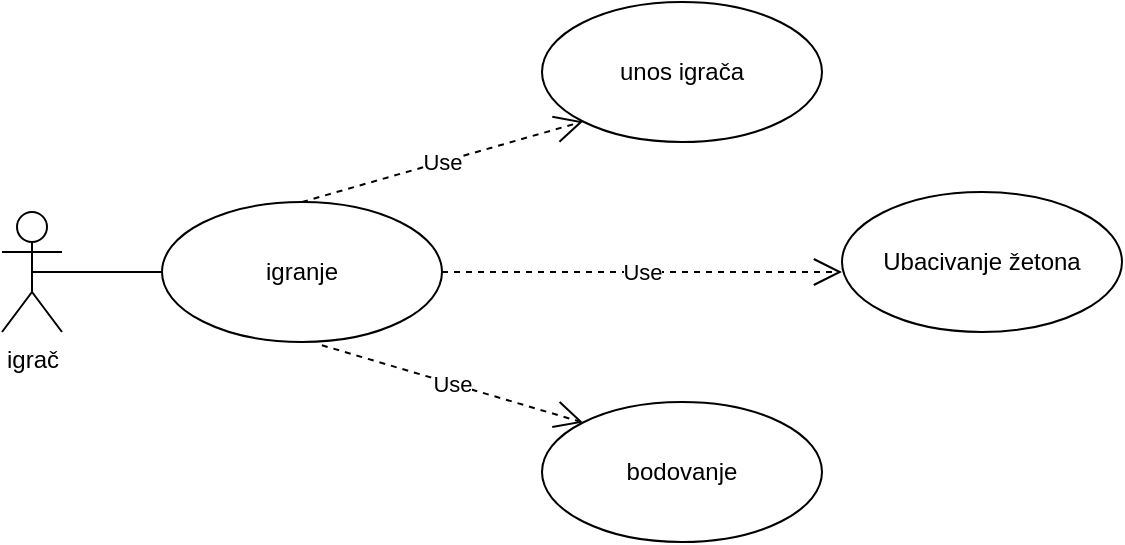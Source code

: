 <mxfile version="14.2.4" type="github" pages="5">
  <diagram id="Dv5o3WuPdHJ-4Mab7qom" name="UseCase:igranje connect 4">
    <mxGraphModel dx="1038" dy="585" grid="1" gridSize="10" guides="1" tooltips="1" connect="1" arrows="1" fold="1" page="1" pageScale="1" pageWidth="827" pageHeight="1169" math="0" shadow="0">
      <root>
        <mxCell id="0" />
        <mxCell id="1" parent="0" />
        <mxCell id="OXHmr7JrFFc4HPLkhsDo-1" value="igrač" style="shape=umlActor;verticalLabelPosition=bottom;verticalAlign=top;html=1;" parent="1" vertex="1">
          <mxGeometry x="50" y="185" width="30" height="60" as="geometry" />
        </mxCell>
        <mxCell id="OXHmr7JrFFc4HPLkhsDo-2" value="igranje" style="ellipse;whiteSpace=wrap;html=1;" parent="1" vertex="1">
          <mxGeometry x="130" y="180" width="140" height="70" as="geometry" />
        </mxCell>
        <mxCell id="OXHmr7JrFFc4HPLkhsDo-6" value="" style="endArrow=none;html=1;entryX=0;entryY=0.5;entryDx=0;entryDy=0;exitX=0.5;exitY=0.5;exitDx=0;exitDy=0;exitPerimeter=0;" parent="1" source="OXHmr7JrFFc4HPLkhsDo-1" target="OXHmr7JrFFc4HPLkhsDo-2" edge="1">
          <mxGeometry width="50" height="50" relative="1" as="geometry">
            <mxPoint x="70" y="220" as="sourcePoint" />
            <mxPoint x="120" y="170" as="targetPoint" />
          </mxGeometry>
        </mxCell>
        <mxCell id="OXHmr7JrFFc4HPLkhsDo-7" value="unos igrača" style="ellipse;whiteSpace=wrap;html=1;" parent="1" vertex="1">
          <mxGeometry x="320" y="80" width="140" height="70" as="geometry" />
        </mxCell>
        <mxCell id="OXHmr7JrFFc4HPLkhsDo-11" value="bodovanje" style="ellipse;whiteSpace=wrap;html=1;" parent="1" vertex="1">
          <mxGeometry x="320" y="280" width="140" height="70" as="geometry" />
        </mxCell>
        <mxCell id="OXHmr7JrFFc4HPLkhsDo-17" value="Use" style="endArrow=open;endSize=12;dashed=1;html=1;exitX=0.5;exitY=0;exitDx=0;exitDy=0;entryX=0;entryY=1;entryDx=0;entryDy=0;" parent="1" source="OXHmr7JrFFc4HPLkhsDo-2" target="OXHmr7JrFFc4HPLkhsDo-7" edge="1">
          <mxGeometry width="160" relative="1" as="geometry">
            <mxPoint x="200" y="144.5" as="sourcePoint" />
            <mxPoint x="360" y="144.5" as="targetPoint" />
          </mxGeometry>
        </mxCell>
        <mxCell id="OXHmr7JrFFc4HPLkhsDo-19" value="Use" style="endArrow=open;endSize=12;dashed=1;html=1;exitX=1;exitY=0.5;exitDx=0;exitDy=0;" parent="1" source="OXHmr7JrFFc4HPLkhsDo-2" edge="1">
          <mxGeometry width="160" relative="1" as="geometry">
            <mxPoint x="254" y="190" as="sourcePoint" />
            <mxPoint x="470" y="215" as="targetPoint" />
          </mxGeometry>
        </mxCell>
        <mxCell id="OXHmr7JrFFc4HPLkhsDo-20" value="Use" style="endArrow=open;endSize=12;dashed=1;html=1;exitX=0.571;exitY=1.023;exitDx=0;exitDy=0;exitPerimeter=0;entryX=0;entryY=0;entryDx=0;entryDy=0;" parent="1" source="OXHmr7JrFFc4HPLkhsDo-2" target="OXHmr7JrFFc4HPLkhsDo-11" edge="1">
          <mxGeometry width="160" relative="1" as="geometry">
            <mxPoint x="160" y="310" as="sourcePoint" />
            <mxPoint x="320" y="310" as="targetPoint" />
          </mxGeometry>
        </mxCell>
        <mxCell id="qtOk7Xe0mRXEfNL8aZre-1" value="Ubacivanje žetona" style="ellipse;whiteSpace=wrap;html=1;" parent="1" vertex="1">
          <mxGeometry x="470" y="175" width="140" height="70" as="geometry" />
        </mxCell>
      </root>
    </mxGraphModel>
  </diagram>
  <diagram id="3t8HidUZYK7G7I2xii8V" name="Activity: unos igrača">
    <mxGraphModel dx="1038" dy="585" grid="1" gridSize="10" guides="1" tooltips="1" connect="1" arrows="1" fold="1" page="1" pageScale="1" pageWidth="827" pageHeight="1169" math="0" shadow="0">
      <root>
        <mxCell id="mmzD2WWarZpLvol7dtI_-0" />
        <mxCell id="mmzD2WWarZpLvol7dtI_-1" parent="mmzD2WWarZpLvol7dtI_-0" />
        <mxCell id="mmzD2WWarZpLvol7dtI_-3" value="Sustav prikaže unos imena igrača 1 i igrača 2" style="rounded=1;whiteSpace=wrap;html=1;arcSize=40;fontColor=#000000;fillColor=#ffffc0;strokeColor=#ff0000;" parent="mmzD2WWarZpLvol7dtI_-1" vertex="1">
          <mxGeometry x="65" y="120" width="120" height="40" as="geometry" />
        </mxCell>
        <mxCell id="mmzD2WWarZpLvol7dtI_-4" value="" style="edgeStyle=orthogonalEdgeStyle;html=1;verticalAlign=bottom;endArrow=open;endSize=8;strokeColor=#ff0000;entryX=0.5;entryY=0;entryDx=0;entryDy=0;" parent="mmzD2WWarZpLvol7dtI_-1" source="mmzD2WWarZpLvol7dtI_-3" target="mmzD2WWarZpLvol7dtI_-7" edge="1">
          <mxGeometry relative="1" as="geometry">
            <mxPoint x="125" y="220" as="targetPoint" />
          </mxGeometry>
        </mxCell>
        <mxCell id="mmzD2WWarZpLvol7dtI_-5" value="" style="ellipse;html=1;shape=startState;fillColor=#000000;strokeColor=#ff0000;" parent="mmzD2WWarZpLvol7dtI_-1" vertex="1">
          <mxGeometry x="110" y="20" width="30" height="30" as="geometry" />
        </mxCell>
        <mxCell id="mmzD2WWarZpLvol7dtI_-6" value="" style="edgeStyle=orthogonalEdgeStyle;html=1;verticalAlign=bottom;endArrow=open;endSize=8;strokeColor=#ff0000;entryX=0.5;entryY=0;entryDx=0;entryDy=0;" parent="mmzD2WWarZpLvol7dtI_-1" source="mmzD2WWarZpLvol7dtI_-5" target="mmzD2WWarZpLvol7dtI_-3" edge="1">
          <mxGeometry relative="1" as="geometry">
            <mxPoint x="125" y="110" as="targetPoint" />
          </mxGeometry>
        </mxCell>
        <mxCell id="mmzD2WWarZpLvol7dtI_-7" value="Igrači unesu imena" style="rounded=1;whiteSpace=wrap;html=1;arcSize=40;fontColor=#000000;fillColor=#ffffc0;strokeColor=#ff0000;" parent="mmzD2WWarZpLvol7dtI_-1" vertex="1">
          <mxGeometry x="65" y="230" width="120" height="40" as="geometry" />
        </mxCell>
        <mxCell id="mmzD2WWarZpLvol7dtI_-8" value="" style="edgeStyle=orthogonalEdgeStyle;html=1;verticalAlign=bottom;endArrow=open;endSize=8;strokeColor=#ff0000;entryX=0.5;entryY=0;entryDx=0;entryDy=0;" parent="mmzD2WWarZpLvol7dtI_-1" source="mmzD2WWarZpLvol7dtI_-7" target="mmzD2WWarZpLvol7dtI_-9" edge="1">
          <mxGeometry relative="1" as="geometry">
            <mxPoint x="125" y="330" as="targetPoint" />
          </mxGeometry>
        </mxCell>
        <mxCell id="mmzD2WWarZpLvol7dtI_-9" value="Sustav provjeri valjanost imena" style="rounded=1;whiteSpace=wrap;html=1;arcSize=40;fontColor=#000000;fillColor=#ffffc0;strokeColor=#ff0000;" parent="mmzD2WWarZpLvol7dtI_-1" vertex="1">
          <mxGeometry x="65" y="340" width="120" height="40" as="geometry" />
        </mxCell>
        <mxCell id="mmzD2WWarZpLvol7dtI_-10" value="" style="edgeStyle=orthogonalEdgeStyle;html=1;verticalAlign=bottom;endArrow=open;endSize=8;strokeColor=#ff0000;entryX=0.5;entryY=0;entryDx=0;entryDy=0;" parent="mmzD2WWarZpLvol7dtI_-1" source="mmzD2WWarZpLvol7dtI_-9" target="mmzD2WWarZpLvol7dtI_-11" edge="1">
          <mxGeometry relative="1" as="geometry">
            <mxPoint x="125" y="440" as="targetPoint" />
          </mxGeometry>
        </mxCell>
        <mxCell id="mmzD2WWarZpLvol7dtI_-11" value="Valjana imena" style="rhombus;whiteSpace=wrap;html=1;fillColor=#ffffc0;strokeColor=#ff0000;" parent="mmzD2WWarZpLvol7dtI_-1" vertex="1">
          <mxGeometry x="85" y="460" width="80" height="40" as="geometry" />
        </mxCell>
        <mxCell id="mmzD2WWarZpLvol7dtI_-12" value="ne" style="edgeStyle=orthogonalEdgeStyle;html=1;align=left;verticalAlign=bottom;endArrow=open;endSize=8;strokeColor=#ff0000;entryX=1;entryY=0.5;entryDx=0;entryDy=0;" parent="mmzD2WWarZpLvol7dtI_-1" source="mmzD2WWarZpLvol7dtI_-11" target="mmzD2WWarZpLvol7dtI_-3" edge="1">
          <mxGeometry x="-1" relative="1" as="geometry">
            <mxPoint x="230" y="140" as="targetPoint" />
            <Array as="points">
              <mxPoint x="220" y="480" />
              <mxPoint x="220" y="140" />
            </Array>
          </mxGeometry>
        </mxCell>
        <mxCell id="mmzD2WWarZpLvol7dtI_-13" value="da" style="edgeStyle=orthogonalEdgeStyle;html=1;align=left;verticalAlign=top;endArrow=open;endSize=8;strokeColor=#ff0000;entryX=0.5;entryY=0;entryDx=0;entryDy=0;" parent="mmzD2WWarZpLvol7dtI_-1" source="mmzD2WWarZpLvol7dtI_-11" target="mmzD2WWarZpLvol7dtI_-14" edge="1">
          <mxGeometry x="-1" relative="1" as="geometry">
            <mxPoint x="120" y="560" as="targetPoint" />
          </mxGeometry>
        </mxCell>
        <mxCell id="mmzD2WWarZpLvol7dtI_-14" value="Sustav postavi igrače" style="rounded=1;whiteSpace=wrap;html=1;arcSize=40;fontColor=#000000;fillColor=#ffffc0;strokeColor=#ff0000;" parent="mmzD2WWarZpLvol7dtI_-1" vertex="1">
          <mxGeometry x="65" y="570" width="120" height="40" as="geometry" />
        </mxCell>
        <mxCell id="mmzD2WWarZpLvol7dtI_-15" value="" style="edgeStyle=orthogonalEdgeStyle;html=1;verticalAlign=bottom;endArrow=open;endSize=8;strokeColor=#ff0000;entryX=0.5;entryY=0;entryDx=0;entryDy=0;" parent="mmzD2WWarZpLvol7dtI_-1" source="mmzD2WWarZpLvol7dtI_-14" target="mmzD2WWarZpLvol7dtI_-16" edge="1">
          <mxGeometry relative="1" as="geometry">
            <mxPoint x="120" y="670" as="targetPoint" />
          </mxGeometry>
        </mxCell>
        <mxCell id="mmzD2WWarZpLvol7dtI_-16" value="" style="ellipse;html=1;shape=endState;fillColor=#000000;strokeColor=#ff0000;" parent="mmzD2WWarZpLvol7dtI_-1" vertex="1">
          <mxGeometry x="110" y="670" width="30" height="30" as="geometry" />
        </mxCell>
      </root>
    </mxGraphModel>
  </diagram>
  <diagram id="w79UpYeU1hFFh39leK5G" name="Activity: igranje connect 4">
    <mxGraphModel dx="1038" dy="585" grid="1" gridSize="10" guides="1" tooltips="1" connect="1" arrows="1" fold="1" page="1" pageScale="1" pageWidth="827" pageHeight="1169" math="0" shadow="0">
      <root>
        <mxCell id="wQ2KYIGQ5K3jvEPLGwNG-0" />
        <mxCell id="wQ2KYIGQ5K3jvEPLGwNG-1" parent="wQ2KYIGQ5K3jvEPLGwNG-0" />
        <mxCell id="qsF1L6x4BBJNtRPo1T-T-0" value="" style="ellipse;html=1;shape=startState;fillColor=#000000;strokeColor=#ff0000;" parent="wQ2KYIGQ5K3jvEPLGwNG-1" vertex="1">
          <mxGeometry x="200" y="40" width="30" height="30" as="geometry" />
        </mxCell>
        <mxCell id="qsF1L6x4BBJNtRPo1T-T-1" value="" style="edgeStyle=orthogonalEdgeStyle;html=1;verticalAlign=bottom;endArrow=open;endSize=8;strokeColor=#ff0000;" parent="wQ2KYIGQ5K3jvEPLGwNG-1" source="qsF1L6x4BBJNtRPo1T-T-2" edge="1">
          <mxGeometry relative="1" as="geometry">
            <mxPoint x="215" y="130" as="targetPoint" />
          </mxGeometry>
        </mxCell>
        <mxCell id="qsF1L6x4BBJNtRPo1T-T-3" value="" style="edgeStyle=orthogonalEdgeStyle;html=1;verticalAlign=bottom;endArrow=open;endSize=8;strokeColor=#ff0000;entryX=0.5;entryY=0;entryDx=0;entryDy=0;" parent="wQ2KYIGQ5K3jvEPLGwNG-1" source="qsF1L6x4BBJNtRPo1T-T-2" target="hXWPoRYySfAi95ew-Ejw-9" edge="1">
          <mxGeometry relative="1" as="geometry">
            <mxPoint x="215" y="200" as="targetPoint" />
          </mxGeometry>
        </mxCell>
        <mxCell id="hXWPoRYySfAi95ew-Ejw-5" value="podijela žetona" style="rounded=1;whiteSpace=wrap;html=1;arcSize=40;fontColor=#000000;fillColor=#ffffc0;strokeColor=#ff0000;" parent="wQ2KYIGQ5K3jvEPLGwNG-1" vertex="1">
          <mxGeometry x="155" y="220" width="120" height="40" as="geometry" />
        </mxCell>
        <mxCell id="hXWPoRYySfAi95ew-Ejw-6" value="" style="edgeStyle=orthogonalEdgeStyle;html=1;verticalAlign=bottom;endArrow=open;endSize=8;strokeColor=#ff0000;entryX=0.5;entryY=0;entryDx=0;entryDy=0;" parent="wQ2KYIGQ5K3jvEPLGwNG-1" source="hXWPoRYySfAi95ew-Ejw-5" target="hXWPoRYySfAi95ew-Ejw-13" edge="1">
          <mxGeometry relative="1" as="geometry">
            <mxPoint x="180" y="350" as="targetPoint" />
            <Array as="points" />
          </mxGeometry>
        </mxCell>
        <mxCell id="hXWPoRYySfAi95ew-Ejw-9" value="Izbor početnog igrača" style="rounded=1;whiteSpace=wrap;html=1;arcSize=40;fontColor=#000000;fillColor=#ffffc0;strokeColor=#ff0000;" parent="wQ2KYIGQ5K3jvEPLGwNG-1" vertex="1">
          <mxGeometry x="155" y="150" width="120" height="40" as="geometry" />
        </mxCell>
        <mxCell id="hXWPoRYySfAi95ew-Ejw-10" value="" style="edgeStyle=orthogonalEdgeStyle;html=1;verticalAlign=bottom;endArrow=open;endSize=8;strokeColor=#ff0000;entryX=0.5;entryY=0;entryDx=0;entryDy=0;" parent="wQ2KYIGQ5K3jvEPLGwNG-1" source="hXWPoRYySfAi95ew-Ejw-9" target="hXWPoRYySfAi95ew-Ejw-5" edge="1">
          <mxGeometry relative="1" as="geometry">
            <mxPoint x="410" y="350" as="targetPoint" />
          </mxGeometry>
        </mxCell>
        <mxCell id="hXWPoRYySfAi95ew-Ejw-13" value="ubacivanje žetona" style="rounded=1;whiteSpace=wrap;html=1;arcSize=40;fontColor=#000000;fillColor=#ffffc0;strokeColor=#ff0000;" parent="wQ2KYIGQ5K3jvEPLGwNG-1" vertex="1">
          <mxGeometry x="155" y="290" width="120" height="40" as="geometry" />
        </mxCell>
        <mxCell id="hXWPoRYySfAi95ew-Ejw-14" value="" style="edgeStyle=orthogonalEdgeStyle;html=1;verticalAlign=bottom;endArrow=open;endSize=8;strokeColor=#ff0000;entryX=0.5;entryY=0;entryDx=0;entryDy=0;" parent="wQ2KYIGQ5K3jvEPLGwNG-1" source="hXWPoRYySfAi95ew-Ejw-13" target="hXWPoRYySfAi95ew-Ejw-30" edge="1">
          <mxGeometry relative="1" as="geometry">
            <mxPoint x="215" y="370" as="targetPoint" />
          </mxGeometry>
        </mxCell>
        <mxCell id="qsF1L6x4BBJNtRPo1T-T-2" value="Unos igrača" style="rounded=1;whiteSpace=wrap;html=1;arcSize=40;fontColor=#000000;fillColor=#ffffc0;strokeColor=#ff0000;" parent="wQ2KYIGQ5K3jvEPLGwNG-1" vertex="1">
          <mxGeometry x="155" y="100" width="120" height="30" as="geometry" />
        </mxCell>
        <mxCell id="hXWPoRYySfAi95ew-Ejw-15" value="" style="edgeStyle=orthogonalEdgeStyle;html=1;verticalAlign=bottom;endArrow=open;endSize=8;strokeColor=#ff0000;" parent="wQ2KYIGQ5K3jvEPLGwNG-1" source="qsF1L6x4BBJNtRPo1T-T-0" target="qsF1L6x4BBJNtRPo1T-T-2" edge="1">
          <mxGeometry relative="1" as="geometry">
            <mxPoint x="215" y="130" as="targetPoint" />
            <mxPoint x="215" y="70" as="sourcePoint" />
          </mxGeometry>
        </mxCell>
        <mxCell id="hXWPoRYySfAi95ew-Ejw-28" value="" style="ellipse;html=1;shape=endState;fillColor=#000000;strokeColor=#ff0000;" parent="wQ2KYIGQ5K3jvEPLGwNG-1" vertex="1">
          <mxGeometry x="200" y="570" width="30" height="30" as="geometry" />
        </mxCell>
        <mxCell id="hXWPoRYySfAi95ew-Ejw-30" value="Provjera: jesu li sva 4 žetona poveznana" style="rhombus;whiteSpace=wrap;html=1;fillColor=#ffffc0;strokeColor=#ff0000;" parent="wQ2KYIGQ5K3jvEPLGwNG-1" vertex="1">
          <mxGeometry x="120" y="370" width="190" height="50" as="geometry" />
        </mxCell>
        <mxCell id="hXWPoRYySfAi95ew-Ejw-31" value="da" style="edgeStyle=orthogonalEdgeStyle;html=1;align=left;verticalAlign=bottom;endArrow=open;endSize=8;strokeColor=#ff0000;entryX=1;entryY=0.5;entryDx=0;entryDy=0;" parent="wQ2KYIGQ5K3jvEPLGwNG-1" source="hXWPoRYySfAi95ew-Ejw-30" target="hXWPoRYySfAi95ew-Ejw-28" edge="1">
          <mxGeometry x="-1" relative="1" as="geometry">
            <mxPoint x="360" y="390" as="targetPoint" />
            <Array as="points">
              <mxPoint x="340" y="395" />
              <mxPoint x="340" y="585" />
            </Array>
          </mxGeometry>
        </mxCell>
        <mxCell id="hXWPoRYySfAi95ew-Ejw-32" value="ne" style="edgeStyle=orthogonalEdgeStyle;html=1;align=left;verticalAlign=top;endArrow=open;endSize=8;strokeColor=#ff0000;entryX=0.5;entryY=0;entryDx=0;entryDy=0;" parent="wQ2KYIGQ5K3jvEPLGwNG-1" source="hXWPoRYySfAi95ew-Ejw-30" target="hXWPoRYySfAi95ew-Ejw-34" edge="1">
          <mxGeometry x="-1" relative="1" as="geometry">
            <mxPoint x="150" y="460" as="targetPoint" />
          </mxGeometry>
        </mxCell>
        <mxCell id="hXWPoRYySfAi95ew-Ejw-34" value="Ima li igrač još žetona?" style="rhombus;whiteSpace=wrap;html=1;fillColor=#ffffc0;strokeColor=#ff0000;" parent="wQ2KYIGQ5K3jvEPLGwNG-1" vertex="1">
          <mxGeometry x="135" y="460" width="160" height="40" as="geometry" />
        </mxCell>
        <mxCell id="hXWPoRYySfAi95ew-Ejw-35" value="da" style="edgeStyle=orthogonalEdgeStyle;html=1;align=left;verticalAlign=bottom;endArrow=open;endSize=8;strokeColor=#ff0000;entryX=1;entryY=0.5;entryDx=0;entryDy=0;" parent="wQ2KYIGQ5K3jvEPLGwNG-1" source="hXWPoRYySfAi95ew-Ejw-34" target="hXWPoRYySfAi95ew-Ejw-13" edge="1">
          <mxGeometry x="-1" relative="1" as="geometry">
            <mxPoint x="330" y="310" as="targetPoint" />
            <Array as="points">
              <mxPoint x="400" y="480" />
              <mxPoint x="400" y="310" />
            </Array>
          </mxGeometry>
        </mxCell>
        <mxCell id="hXWPoRYySfAi95ew-Ejw-36" value="ne" style="edgeStyle=orthogonalEdgeStyle;html=1;align=left;verticalAlign=top;endArrow=open;endSize=8;strokeColor=#ff0000;entryX=0.5;entryY=0;entryDx=0;entryDy=0;" parent="wQ2KYIGQ5K3jvEPLGwNG-1" source="hXWPoRYySfAi95ew-Ejw-34" target="hXWPoRYySfAi95ew-Ejw-28" edge="1">
          <mxGeometry x="-1" relative="1" as="geometry">
            <mxPoint x="220" y="560" as="targetPoint" />
          </mxGeometry>
        </mxCell>
      </root>
    </mxGraphModel>
  </diagram>
  <diagram id="619YPMETGrXgzovqUWec" name="Activity: Bodovanje">
    <mxGraphModel dx="1038" dy="585" grid="1" gridSize="10" guides="1" tooltips="1" connect="1" arrows="1" fold="1" page="1" pageScale="1" pageWidth="827" pageHeight="1169" math="0" shadow="0">
      <root>
        <mxCell id="koF3gwNhcDvgdiThslND-0" />
        <mxCell id="koF3gwNhcDvgdiThslND-1" parent="koF3gwNhcDvgdiThslND-0" />
        <mxCell id="zpcjhdyMi8GLxt-HHLlT-0" value="Provjera: jesu li sva 4 žetona poveznana" style="rhombus;whiteSpace=wrap;html=1;fillColor=#ffffc0;strokeColor=#ff0000;" parent="koF3gwNhcDvgdiThslND-1" vertex="1">
          <mxGeometry x="140" y="260" width="190" height="50" as="geometry" />
        </mxCell>
        <mxCell id="kJAeMHT5tgBwccax9GPQ-0" value="Ima li igrač još žetona?" style="rhombus;whiteSpace=wrap;html=1;fillColor=#ffffc0;strokeColor=#ff0000;" parent="koF3gwNhcDvgdiThslND-1" vertex="1">
          <mxGeometry x="155" y="340" width="160" height="40" as="geometry" />
        </mxCell>
        <mxCell id="iNwzrLT5GKhoOLLJHpIE-0" value="Igranje connect 4" style="rounded=1;whiteSpace=wrap;html=1;arcSize=40;fontColor=#000000;fillColor=#ffffc0;strokeColor=#ff0000;" parent="koF3gwNhcDvgdiThslND-1" vertex="1">
          <mxGeometry x="175" y="155" width="120" height="40" as="geometry" />
        </mxCell>
        <mxCell id="iNwzrLT5GKhoOLLJHpIE-1" value="" style="edgeStyle=orthogonalEdgeStyle;html=1;verticalAlign=bottom;endArrow=open;endSize=8;strokeColor=#ff0000;entryX=0.5;entryY=0;entryDx=0;entryDy=0;" parent="koF3gwNhcDvgdiThslND-1" source="iNwzrLT5GKhoOLLJHpIE-0" target="zpcjhdyMi8GLxt-HHLlT-0" edge="1">
          <mxGeometry relative="1" as="geometry">
            <mxPoint x="235" y="235" as="targetPoint" />
          </mxGeometry>
        </mxCell>
        <mxCell id="cwM3iFKaxpjZMj2_lEaT-1" value="" style="ellipse;html=1;shape=startState;fillColor=#000000;strokeColor=#ff0000;" parent="koF3gwNhcDvgdiThslND-1" vertex="1">
          <mxGeometry x="220" y="40" width="30" height="30" as="geometry" />
        </mxCell>
        <mxCell id="cwM3iFKaxpjZMj2_lEaT-2" value="" style="edgeStyle=orthogonalEdgeStyle;html=1;verticalAlign=bottom;endArrow=open;endSize=8;strokeColor=#ff0000;entryX=0.5;entryY=0;entryDx=0;entryDy=0;" parent="koF3gwNhcDvgdiThslND-1" source="cwM3iFKaxpjZMj2_lEaT-1" target="iNwzrLT5GKhoOLLJHpIE-0" edge="1">
          <mxGeometry relative="1" as="geometry">
            <mxPoint x="235" y="130" as="targetPoint" />
          </mxGeometry>
        </mxCell>
        <mxCell id="sIamCeiEPyqn3bXUS3LY-0" value="da" style="edgeStyle=orthogonalEdgeStyle;html=1;align=left;verticalAlign=bottom;endArrow=open;endSize=8;strokeColor=#ff0000;exitX=1;exitY=0.5;exitDx=0;exitDy=0;entryX=1;entryY=0.5;entryDx=0;entryDy=0;" parent="koF3gwNhcDvgdiThslND-1" source="zpcjhdyMi8GLxt-HHLlT-0" target="sIamCeiEPyqn3bXUS3LY-1" edge="1">
          <mxGeometry x="-1" relative="1" as="geometry">
            <mxPoint x="300" y="400" as="targetPoint" />
            <Array as="points">
              <mxPoint x="360" y="285" />
              <mxPoint x="360" y="440" />
            </Array>
            <mxPoint x="310" y="395" as="sourcePoint" />
          </mxGeometry>
        </mxCell>
        <mxCell id="sIamCeiEPyqn3bXUS3LY-1" value="Proglasenje pobjednika" style="rounded=1;whiteSpace=wrap;html=1;arcSize=40;fontColor=#000000;fillColor=#ffffc0;strokeColor=#ff0000;" parent="koF3gwNhcDvgdiThslND-1" vertex="1">
          <mxGeometry x="175" y="420" width="120" height="40" as="geometry" />
        </mxCell>
        <mxCell id="sIamCeiEPyqn3bXUS3LY-2" value="" style="edgeStyle=orthogonalEdgeStyle;html=1;verticalAlign=bottom;endArrow=open;endSize=8;strokeColor=#ff0000;entryX=0.5;entryY=0;entryDx=0;entryDy=0;" parent="koF3gwNhcDvgdiThslND-1" source="sIamCeiEPyqn3bXUS3LY-1" target="sIamCeiEPyqn3bXUS3LY-3" edge="1">
          <mxGeometry relative="1" as="geometry">
            <mxPoint x="100" y="440" as="targetPoint" />
          </mxGeometry>
        </mxCell>
        <mxCell id="sIamCeiEPyqn3bXUS3LY-3" value="" style="ellipse;html=1;shape=endState;fillColor=#000000;strokeColor=#ff0000;" parent="koF3gwNhcDvgdiThslND-1" vertex="1">
          <mxGeometry x="220" y="520" width="30" height="30" as="geometry" />
        </mxCell>
        <mxCell id="8S_9BvS31Re1np64borZ-2" value="ne" style="edgeStyle=orthogonalEdgeStyle;html=1;align=left;verticalAlign=bottom;endArrow=open;endSize=8;strokeColor=#ff0000;exitX=0.5;exitY=1;exitDx=0;exitDy=0;entryX=0.5;entryY=0;entryDx=0;entryDy=0;" parent="koF3gwNhcDvgdiThslND-1" source="zpcjhdyMi8GLxt-HHLlT-0" target="kJAeMHT5tgBwccax9GPQ-0" edge="1">
          <mxGeometry x="-0.333" y="15" relative="1" as="geometry">
            <mxPoint x="305" y="450" as="targetPoint" />
            <Array as="points">
              <mxPoint x="235" y="340" />
              <mxPoint x="235" y="340" />
            </Array>
            <mxPoint x="340" y="295" as="sourcePoint" />
            <mxPoint as="offset" />
          </mxGeometry>
        </mxCell>
        <mxCell id="8S_9BvS31Re1np64borZ-3" value="da" style="edgeStyle=orthogonalEdgeStyle;html=1;align=left;verticalAlign=bottom;endArrow=open;endSize=8;strokeColor=#ff0000;exitX=0.959;exitY=0.51;exitDx=0;exitDy=0;entryX=1;entryY=0.5;entryDx=0;entryDy=0;exitPerimeter=0;" parent="koF3gwNhcDvgdiThslND-1" source="kJAeMHT5tgBwccax9GPQ-0" target="iNwzrLT5GKhoOLLJHpIE-0" edge="1">
          <mxGeometry x="-1" relative="1" as="geometry">
            <mxPoint x="305" y="450" as="targetPoint" />
            <Array as="points">
              <mxPoint x="320" y="360" />
              <mxPoint x="320" y="175" />
            </Array>
            <mxPoint x="340" y="295" as="sourcePoint" />
          </mxGeometry>
        </mxCell>
        <mxCell id="8S_9BvS31Re1np64borZ-4" value="ne" style="edgeStyle=orthogonalEdgeStyle;html=1;align=left;verticalAlign=bottom;endArrow=open;endSize=8;strokeColor=#ff0000;" parent="koF3gwNhcDvgdiThslND-1" target="sIamCeiEPyqn3bXUS3LY-3" edge="1">
          <mxGeometry x="-1" relative="1" as="geometry">
            <mxPoint x="35" y="425" as="targetPoint" />
            <Array as="points">
              <mxPoint x="100" y="360" />
              <mxPoint x="100" y="535" />
            </Array>
            <mxPoint x="150" y="360" as="sourcePoint" />
          </mxGeometry>
        </mxCell>
      </root>
    </mxGraphModel>
  </diagram>
  <diagram id="1hGa105gYz9rq2the7Fh" name="Activity: Ubacivanje zetona">
    <mxGraphModel dx="1038" dy="585" grid="1" gridSize="10" guides="1" tooltips="1" connect="1" arrows="1" fold="1" page="1" pageScale="1" pageWidth="827" pageHeight="1169" math="0" shadow="0">
      <root>
        <mxCell id="fK4Sz-0CPLQs7DH52uXY-0" />
        <mxCell id="fK4Sz-0CPLQs7DH52uXY-1" parent="fK4Sz-0CPLQs7DH52uXY-0" />
        <mxCell id="yEMoFdnAdKFfJGyrHI8j-2" value="Ubacivanje zetona" style="rounded=1;whiteSpace=wrap;html=1;arcSize=40;fontColor=#000000;fillColor=#ffffc0;strokeColor=#ff0000;" parent="fK4Sz-0CPLQs7DH52uXY-1" vertex="1">
          <mxGeometry x="75" y="370" width="120" height="40" as="geometry" />
        </mxCell>
        <mxCell id="yEMoFdnAdKFfJGyrHI8j-3" value="" style="edgeStyle=orthogonalEdgeStyle;html=1;verticalAlign=bottom;endArrow=open;endSize=8;strokeColor=#ff0000;entryX=0.5;entryY=0;entryDx=0;entryDy=0;" parent="fK4Sz-0CPLQs7DH52uXY-1" source="yEMoFdnAdKFfJGyrHI8j-2" target="PAfj7j7yhh_MXWpTejfg-15" edge="1">
          <mxGeometry relative="1" as="geometry">
            <mxPoint x="135" y="470" as="targetPoint" />
          </mxGeometry>
        </mxCell>
        <mxCell id="PAfj7j7yhh_MXWpTejfg-1" value="" style="ellipse;html=1;shape=startState;fillColor=#000000;strokeColor=#ff0000;" parent="fK4Sz-0CPLQs7DH52uXY-1" vertex="1">
          <mxGeometry x="120" y="40" width="30" height="30" as="geometry" />
        </mxCell>
        <mxCell id="PAfj7j7yhh_MXWpTejfg-2" value="" style="edgeStyle=orthogonalEdgeStyle;html=1;verticalAlign=bottom;endArrow=open;endSize=8;strokeColor=#ff0000;entryX=0.5;entryY=0;entryDx=0;entryDy=0;" parent="fK4Sz-0CPLQs7DH52uXY-1" source="PAfj7j7yhh_MXWpTejfg-1" target="PAfj7j7yhh_MXWpTejfg-5" edge="1">
          <mxGeometry relative="1" as="geometry">
            <mxPoint x="135" y="130" as="targetPoint" />
          </mxGeometry>
        </mxCell>
        <mxCell id="PAfj7j7yhh_MXWpTejfg-5" value="Je li igrao igrac1?" style="rhombus;whiteSpace=wrap;html=1;fillColor=#ffffc0;strokeColor=#ff0000;" parent="fK4Sz-0CPLQs7DH52uXY-1" vertex="1">
          <mxGeometry x="95" y="140" width="80" height="40" as="geometry" />
        </mxCell>
        <mxCell id="PAfj7j7yhh_MXWpTejfg-6" value="ne" style="edgeStyle=orthogonalEdgeStyle;html=1;align=left;verticalAlign=bottom;endArrow=open;endSize=8;strokeColor=#ff0000;entryX=1;entryY=0.5;entryDx=0;entryDy=0;" parent="fK4Sz-0CPLQs7DH52uXY-1" source="PAfj7j7yhh_MXWpTejfg-5" target="yEMoFdnAdKFfJGyrHI8j-2" edge="1">
          <mxGeometry x="-1" relative="1" as="geometry">
            <mxPoint x="280" y="160" as="targetPoint" />
            <Array as="points">
              <mxPoint x="250" y="160" />
              <mxPoint x="250" y="390" />
            </Array>
          </mxGeometry>
        </mxCell>
        <mxCell id="PAfj7j7yhh_MXWpTejfg-7" value="da" style="edgeStyle=orthogonalEdgeStyle;html=1;align=left;verticalAlign=top;endArrow=open;endSize=8;strokeColor=#ff0000;entryX=0.5;entryY=0;entryDx=0;entryDy=0;" parent="fK4Sz-0CPLQs7DH52uXY-1" source="PAfj7j7yhh_MXWpTejfg-5" target="PAfj7j7yhh_MXWpTejfg-12" edge="1">
          <mxGeometry x="-1" relative="1" as="geometry">
            <mxPoint x="135" y="260" as="targetPoint" />
            <Array as="points" />
          </mxGeometry>
        </mxCell>
        <mxCell id="PAfj7j7yhh_MXWpTejfg-12" value="Je li igrao igrac2?" style="rhombus;whiteSpace=wrap;html=1;fillColor=#ffffc0;strokeColor=#ff0000;" parent="fK4Sz-0CPLQs7DH52uXY-1" vertex="1">
          <mxGeometry x="95" y="260" width="80" height="40" as="geometry" />
        </mxCell>
        <mxCell id="PAfj7j7yhh_MXWpTejfg-13" value="ne" style="edgeStyle=orthogonalEdgeStyle;html=1;align=left;verticalAlign=bottom;endArrow=open;endSize=8;strokeColor=#ff0000;entryX=0.5;entryY=0;entryDx=0;entryDy=0;" parent="fK4Sz-0CPLQs7DH52uXY-1" source="PAfj7j7yhh_MXWpTejfg-12" target="yEMoFdnAdKFfJGyrHI8j-2" edge="1">
          <mxGeometry x="-0.733" y="15" relative="1" as="geometry">
            <mxPoint x="230" y="280" as="targetPoint" />
            <mxPoint as="offset" />
          </mxGeometry>
        </mxCell>
        <mxCell id="PAfj7j7yhh_MXWpTejfg-14" value="da" style="edgeStyle=orthogonalEdgeStyle;html=1;align=left;verticalAlign=top;endArrow=open;endSize=8;strokeColor=#ff0000;entryX=0;entryY=0.5;entryDx=0;entryDy=0;" parent="fK4Sz-0CPLQs7DH52uXY-1" source="PAfj7j7yhh_MXWpTejfg-12" target="PAfj7j7yhh_MXWpTejfg-5" edge="1">
          <mxGeometry x="-1" relative="1" as="geometry">
            <mxPoint x="90" y="360" as="targetPoint" />
            <Array as="points">
              <mxPoint x="85" y="280" />
              <mxPoint x="85" y="160" />
            </Array>
          </mxGeometry>
        </mxCell>
        <mxCell id="PAfj7j7yhh_MXWpTejfg-15" value="" style="ellipse;html=1;shape=endState;fillColor=#000000;strokeColor=#ff0000;" parent="fK4Sz-0CPLQs7DH52uXY-1" vertex="1">
          <mxGeometry x="120" y="490" width="30" height="30" as="geometry" />
        </mxCell>
      </root>
    </mxGraphModel>
  </diagram>
</mxfile>
